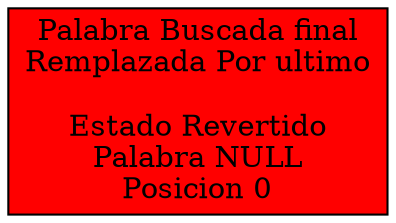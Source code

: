 digraph p{ 
rankdir=LR 
node[ shape = box] 
0[label = "Palabra Buscada final
Remplazada Por ultimo

Estado Revertido
Palabra NULL
Posicion 0
" width=2.0, fillcolor = red, style = filled ]; 
}